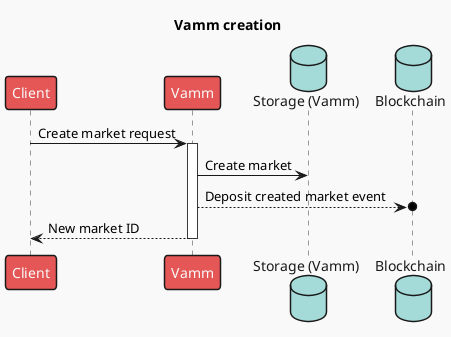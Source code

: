 @startuml
skinparam responseMessageBelowArrow true
title Vamm creation
'autoactivate on
!theme mars

participant "Client" as client
participant "Vamm" as vamm
database "Storage (Vamm)" as svamm
database "Blockchain" as bc

client -> vamm++: Create market request
vamm -> svamm: Create market
vamm -->o bc: Deposit created market event
vamm --> client--: New market ID
@enduml
